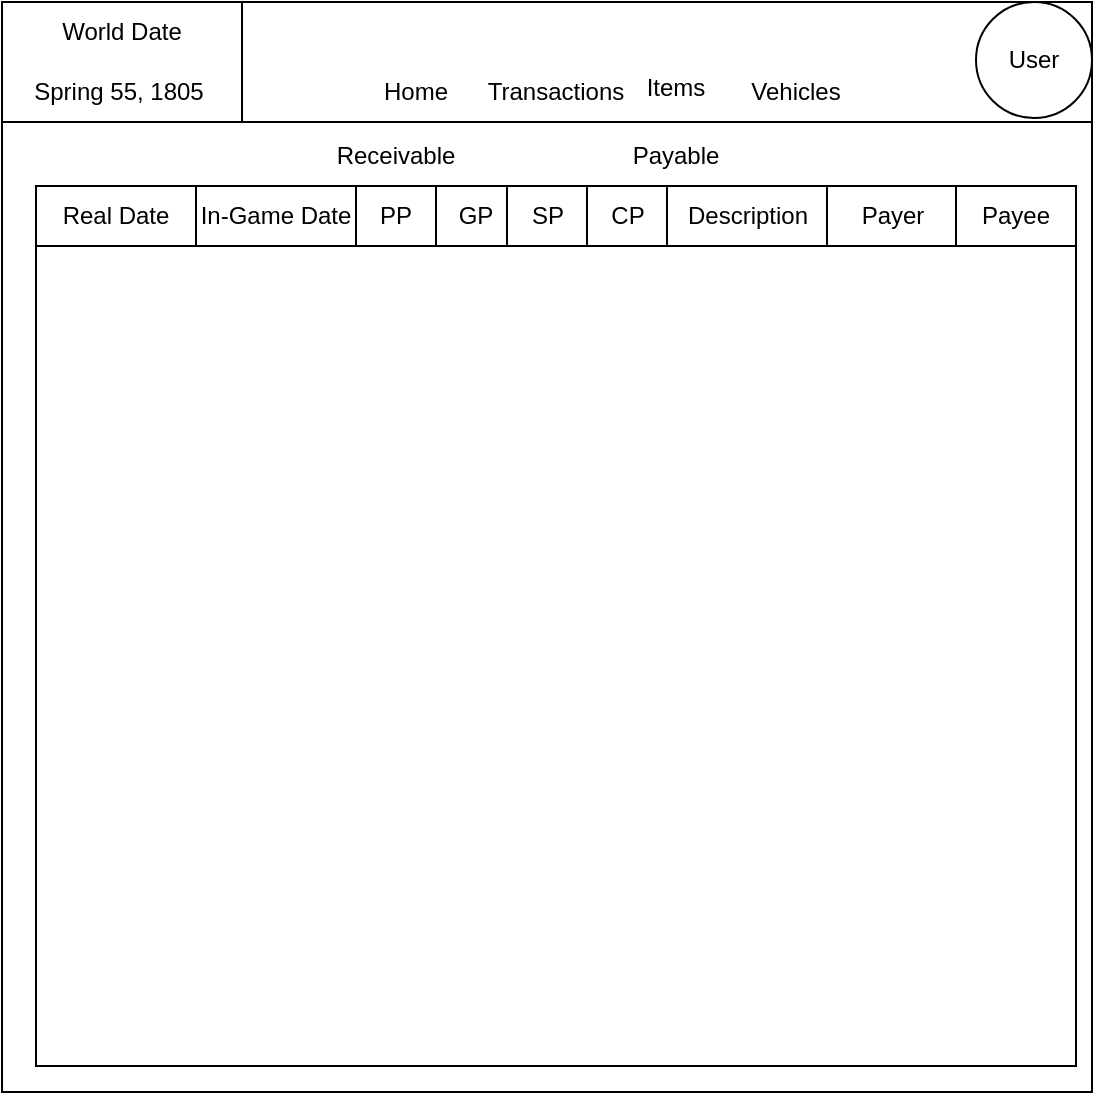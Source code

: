 <mxfile version="24.8.3">
  <diagram name="Page-1" id="vCg_MlWZA_7JhtkfMOp2">
    <mxGraphModel dx="1434" dy="744" grid="1" gridSize="10" guides="1" tooltips="1" connect="1" arrows="1" fold="1" page="1" pageScale="1" pageWidth="850" pageHeight="1100" math="0" shadow="0">
      <root>
        <mxCell id="0" />
        <mxCell id="1" parent="0" />
        <mxCell id="FswJCTiF_LaIAhzLPm2B-1" value="" style="whiteSpace=wrap;html=1;aspect=fixed;fillColor=default;" vertex="1" parent="1">
          <mxGeometry x="153" y="278" width="545" height="545" as="geometry" />
        </mxCell>
        <mxCell id="FswJCTiF_LaIAhzLPm2B-2" value="" style="rounded=0;whiteSpace=wrap;html=1;" vertex="1" parent="1">
          <mxGeometry x="153" y="278" width="545" height="60" as="geometry" />
        </mxCell>
        <mxCell id="FswJCTiF_LaIAhzLPm2B-3" value="Home" style="text;html=1;align=center;verticalAlign=middle;whiteSpace=wrap;rounded=0;" vertex="1" parent="1">
          <mxGeometry x="330" y="308" width="60" height="30" as="geometry" />
        </mxCell>
        <mxCell id="FswJCTiF_LaIAhzLPm2B-4" value="Transactions" style="text;html=1;align=center;verticalAlign=middle;whiteSpace=wrap;rounded=0;" vertex="1" parent="1">
          <mxGeometry x="400" y="308" width="60" height="30" as="geometry" />
        </mxCell>
        <mxCell id="FswJCTiF_LaIAhzLPm2B-5" value="Items" style="text;html=1;align=center;verticalAlign=middle;whiteSpace=wrap;rounded=0;" vertex="1" parent="1">
          <mxGeometry x="460" y="306" width="60" height="30" as="geometry" />
        </mxCell>
        <mxCell id="FswJCTiF_LaIAhzLPm2B-6" value="Vehicles" style="text;html=1;align=center;verticalAlign=middle;whiteSpace=wrap;rounded=0;" vertex="1" parent="1">
          <mxGeometry x="520" y="308" width="60" height="30" as="geometry" />
        </mxCell>
        <mxCell id="FswJCTiF_LaIAhzLPm2B-71" value="Receivable" style="text;html=1;align=center;verticalAlign=middle;whiteSpace=wrap;rounded=0;" vertex="1" parent="1">
          <mxGeometry x="320" y="340" width="60" height="30" as="geometry" />
        </mxCell>
        <mxCell id="FswJCTiF_LaIAhzLPm2B-72" value="Payable" style="text;html=1;align=center;verticalAlign=middle;whiteSpace=wrap;rounded=0;" vertex="1" parent="1">
          <mxGeometry x="460" y="340" width="60" height="30" as="geometry" />
        </mxCell>
        <mxCell id="FswJCTiF_LaIAhzLPm2B-75" value="" style="rounded=0;whiteSpace=wrap;html=1;" vertex="1" parent="1">
          <mxGeometry x="170" y="370" width="520" height="440" as="geometry" />
        </mxCell>
        <mxCell id="FswJCTiF_LaIAhzLPm2B-76" value="Real Date" style="rounded=0;whiteSpace=wrap;html=1;" vertex="1" parent="1">
          <mxGeometry x="170" y="370" width="80" height="30" as="geometry" />
        </mxCell>
        <mxCell id="FswJCTiF_LaIAhzLPm2B-77" value="User" style="ellipse;whiteSpace=wrap;html=1;aspect=fixed;" vertex="1" parent="1">
          <mxGeometry x="640" y="278" width="58" height="58" as="geometry" />
        </mxCell>
        <mxCell id="FswJCTiF_LaIAhzLPm2B-78" value="" style="rounded=0;whiteSpace=wrap;html=1;" vertex="1" parent="1">
          <mxGeometry x="153" y="278" width="120" height="60" as="geometry" />
        </mxCell>
        <mxCell id="FswJCTiF_LaIAhzLPm2B-79" value="World Date" style="text;html=1;align=center;verticalAlign=middle;whiteSpace=wrap;rounded=0;" vertex="1" parent="1">
          <mxGeometry x="173" y="278" width="80" height="30" as="geometry" />
        </mxCell>
        <mxCell id="FswJCTiF_LaIAhzLPm2B-80" value="Spring 55, 1805" style="text;html=1;align=center;verticalAlign=middle;whiteSpace=wrap;rounded=0;" vertex="1" parent="1">
          <mxGeometry x="153" y="308" width="117" height="30" as="geometry" />
        </mxCell>
        <mxCell id="FswJCTiF_LaIAhzLPm2B-81" value="In-Game Date" style="rounded=0;whiteSpace=wrap;html=1;" vertex="1" parent="1">
          <mxGeometry x="250" y="370" width="80" height="30" as="geometry" />
        </mxCell>
        <mxCell id="FswJCTiF_LaIAhzLPm2B-82" value="PP" style="rounded=0;whiteSpace=wrap;html=1;" vertex="1" parent="1">
          <mxGeometry x="330" y="370" width="40" height="30" as="geometry" />
        </mxCell>
        <mxCell id="FswJCTiF_LaIAhzLPm2B-83" value="GP" style="rounded=0;whiteSpace=wrap;html=1;" vertex="1" parent="1">
          <mxGeometry x="370" y="370" width="40" height="30" as="geometry" />
        </mxCell>
        <mxCell id="FswJCTiF_LaIAhzLPm2B-84" value="SP" style="rounded=0;whiteSpace=wrap;html=1;" vertex="1" parent="1">
          <mxGeometry x="405.5" y="370" width="40" height="30" as="geometry" />
        </mxCell>
        <mxCell id="FswJCTiF_LaIAhzLPm2B-85" value="CP" style="rounded=0;whiteSpace=wrap;html=1;" vertex="1" parent="1">
          <mxGeometry x="445.5" y="370" width="40" height="30" as="geometry" />
        </mxCell>
        <mxCell id="FswJCTiF_LaIAhzLPm2B-86" value="Description" style="rounded=0;whiteSpace=wrap;html=1;" vertex="1" parent="1">
          <mxGeometry x="485.5" y="370" width="80" height="30" as="geometry" />
        </mxCell>
        <mxCell id="FswJCTiF_LaIAhzLPm2B-87" value="Payer&lt;span style=&quot;color: rgba(0, 0, 0, 0); font-family: monospace; font-size: 0px; text-align: start; text-wrap-mode: nowrap;&quot;&gt;%3CmxGraphModel%3E%3Croot%3E%3CmxCell%20id%3D%220%22%2F%3E%3CmxCell%20id%3D%221%22%20parent%3D%220%22%2F%3E%3CmxCell%20id%3D%222%22%20value%3D%22Description%22%20style%3D%22rounded%3D0%3BwhiteSpace%3Dwrap%3Bhtml%3D1%3B%22%20vertex%3D%221%22%20parent%3D%221%22%3E%3CmxGeometry%20x%3D%22485.5%22%20y%3D%22370%22%20width%3D%2280%22%20height%3D%2230%22%20as%3D%22geometry%22%2F%3E%3C%2FmxCell%3E%3C%2Froot%3E%3C%2FmxGraphModel%3E&lt;/span&gt;" style="rounded=0;whiteSpace=wrap;html=1;" vertex="1" parent="1">
          <mxGeometry x="565.5" y="370" width="64.5" height="30" as="geometry" />
        </mxCell>
        <mxCell id="FswJCTiF_LaIAhzLPm2B-88" value="Payee" style="rounded=0;whiteSpace=wrap;html=1;" vertex="1" parent="1">
          <mxGeometry x="630" y="370" width="60" height="30" as="geometry" />
        </mxCell>
      </root>
    </mxGraphModel>
  </diagram>
</mxfile>
